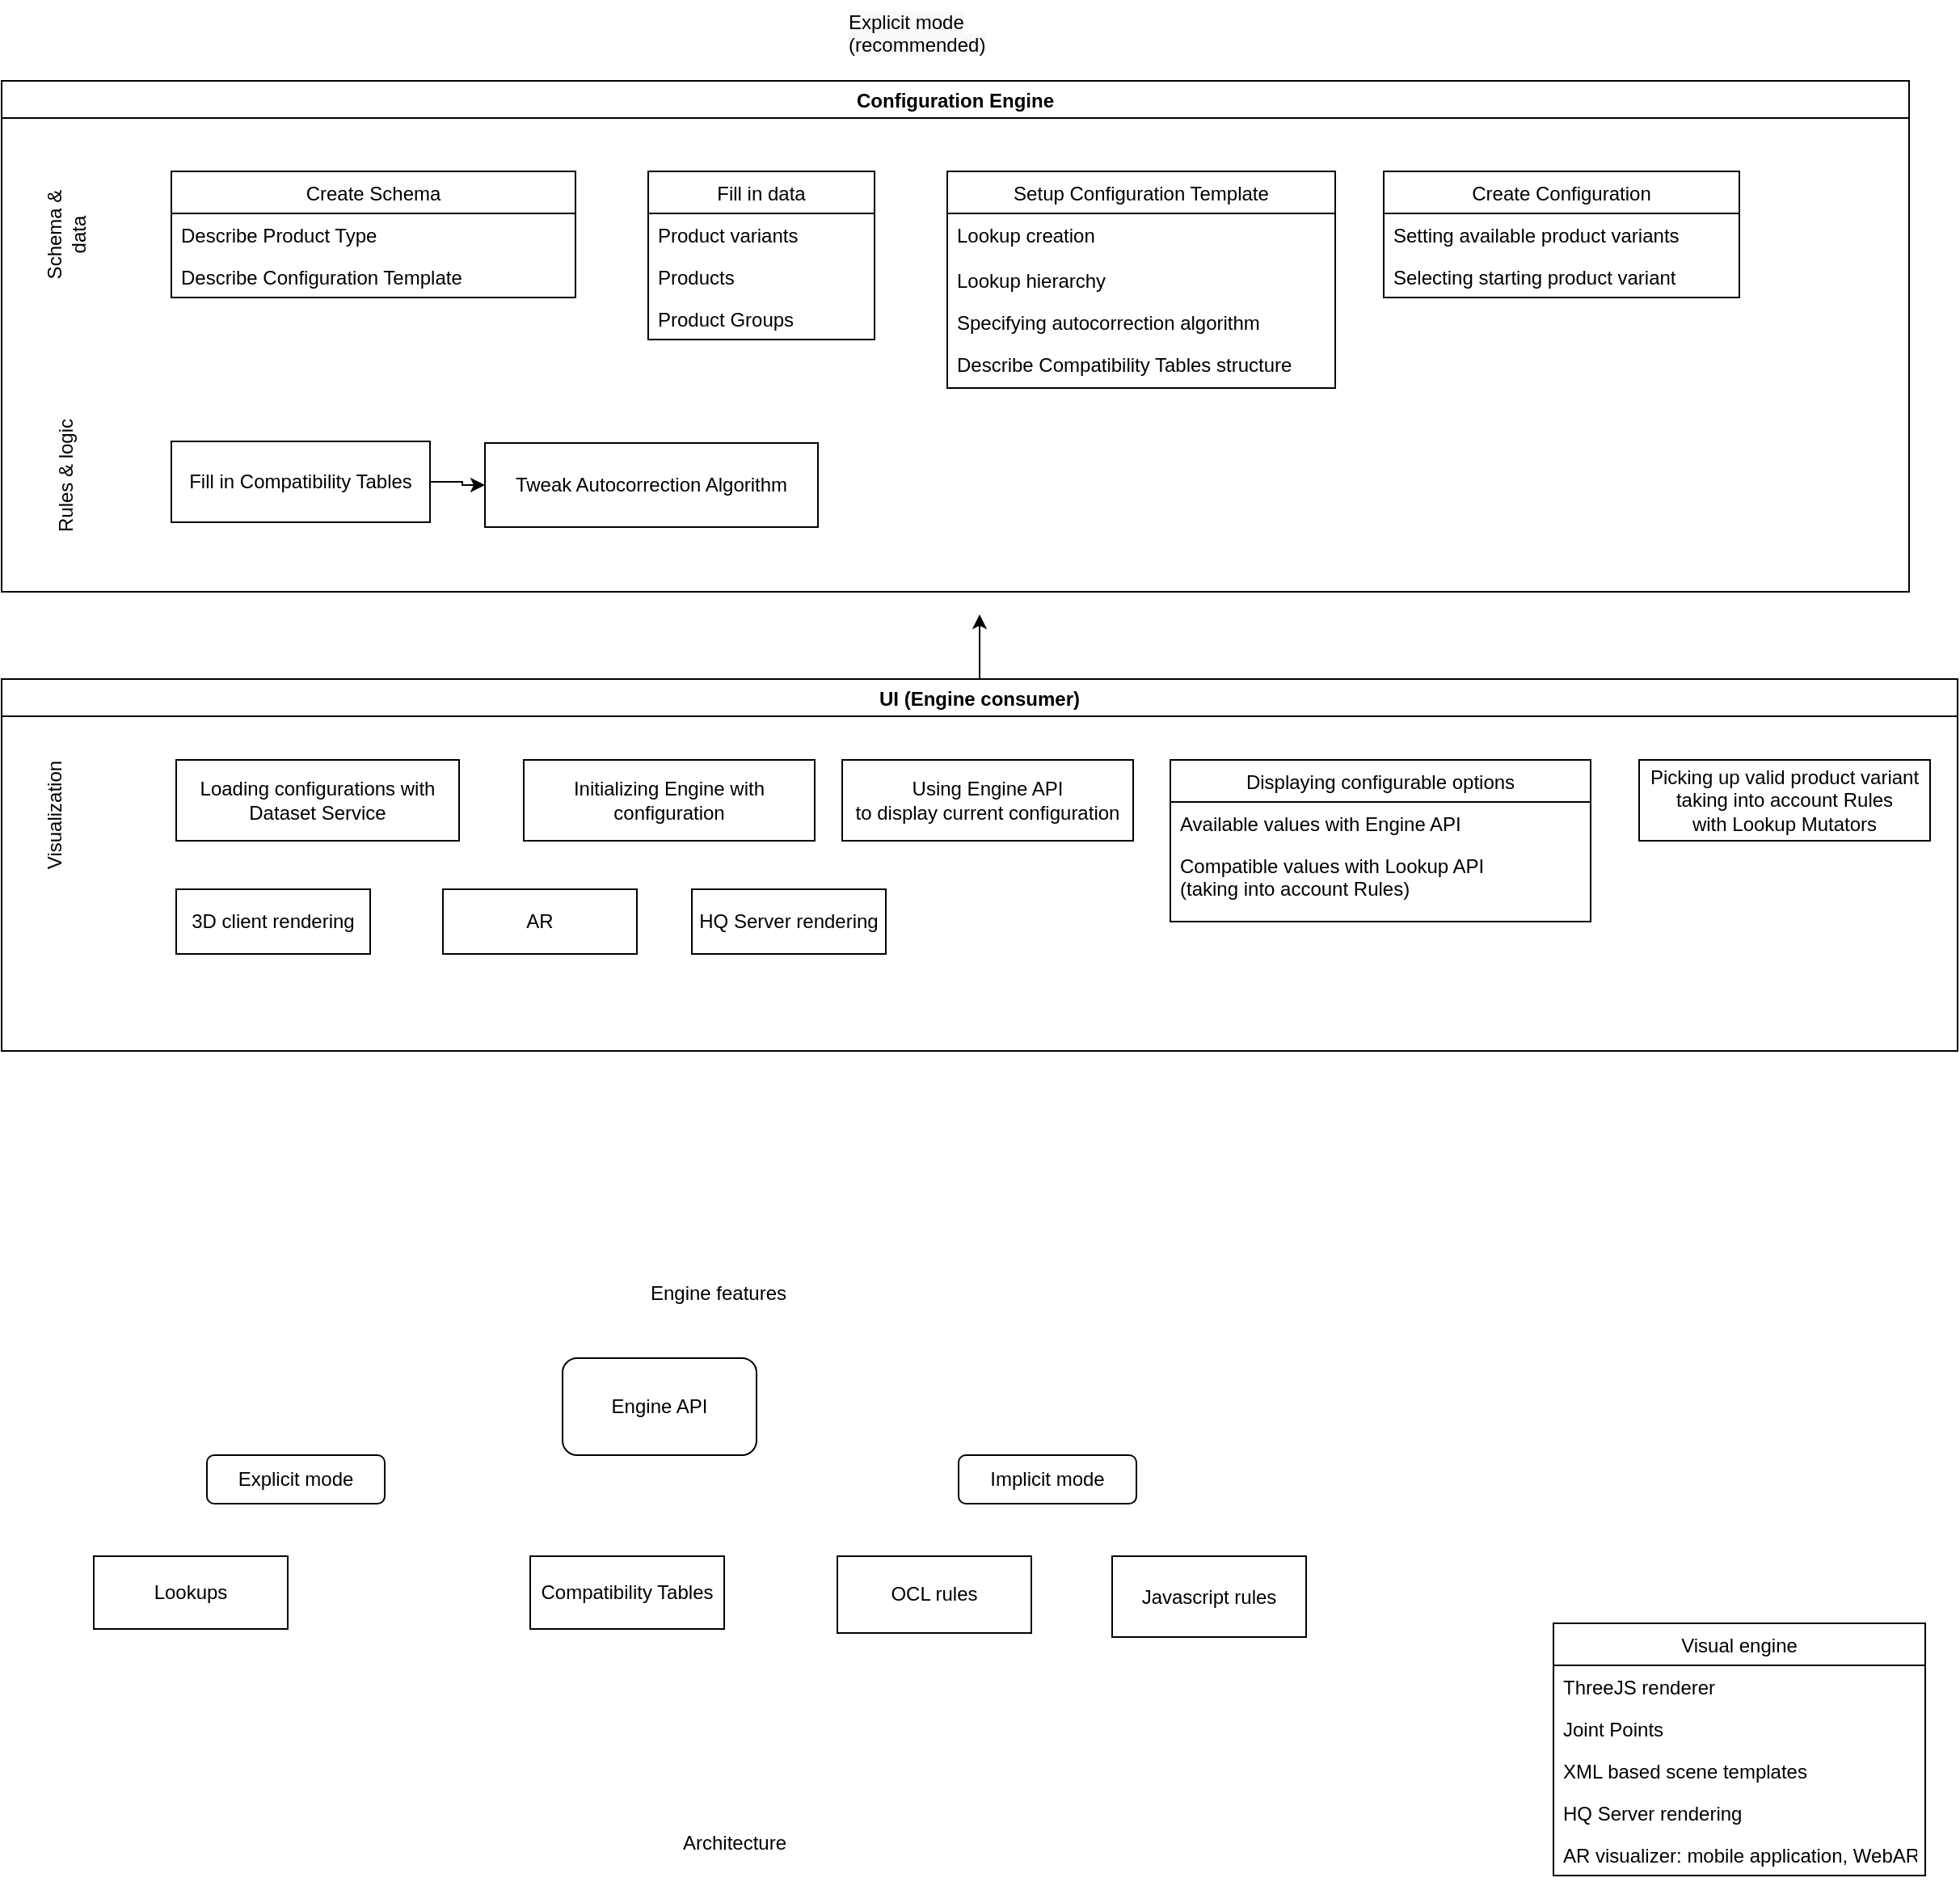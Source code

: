 <mxfile version="15.2.9" type="github">
  <diagram id="C5RBs43oDa-KdzZeNtuy" name="Page-1">
    <mxGraphModel dx="1422" dy="1931" grid="1" gridSize="10" guides="1" tooltips="1" connect="1" arrows="1" fold="1" page="1" pageScale="1" pageWidth="827" pageHeight="1169" math="0" shadow="0">
      <root>
        <mxCell id="WIyWlLk6GJQsqaUBKTNV-0" />
        <mxCell id="WIyWlLk6GJQsqaUBKTNV-1" parent="WIyWlLk6GJQsqaUBKTNV-0" />
        <mxCell id="K-jKVqznmBLDgwKWgukP-27" value="Engine API" style="rounded=1;whiteSpace=wrap;html=1;" vertex="1" parent="WIyWlLk6GJQsqaUBKTNV-1">
          <mxGeometry x="367" y="810" width="120" height="60" as="geometry" />
        </mxCell>
        <mxCell id="K-jKVqznmBLDgwKWgukP-28" value="Explicit mode" style="rounded=1;whiteSpace=wrap;html=1;" vertex="1" parent="WIyWlLk6GJQsqaUBKTNV-1">
          <mxGeometry x="147" y="870" width="110" height="30" as="geometry" />
        </mxCell>
        <mxCell id="K-jKVqznmBLDgwKWgukP-29" value="Implicit mode" style="rounded=1;whiteSpace=wrap;html=1;" vertex="1" parent="WIyWlLk6GJQsqaUBKTNV-1">
          <mxGeometry x="612" y="870" width="110" height="30" as="geometry" />
        </mxCell>
        <mxCell id="K-jKVqznmBLDgwKWgukP-31" value="OCL rules" style="rounded=0;whiteSpace=wrap;html=1;" vertex="1" parent="WIyWlLk6GJQsqaUBKTNV-1">
          <mxGeometry x="537" y="932.5" width="120" height="47.5" as="geometry" />
        </mxCell>
        <mxCell id="K-jKVqznmBLDgwKWgukP-30" value="Compatibility Tables" style="rounded=0;whiteSpace=wrap;html=1;" vertex="1" parent="WIyWlLk6GJQsqaUBKTNV-1">
          <mxGeometry x="347" y="932.5" width="120" height="45" as="geometry" />
        </mxCell>
        <mxCell id="K-jKVqznmBLDgwKWgukP-32" value="Javascript rules" style="rounded=0;whiteSpace=wrap;html=1;" vertex="1" parent="WIyWlLk6GJQsqaUBKTNV-1">
          <mxGeometry x="707" y="932.5" width="120" height="50" as="geometry" />
        </mxCell>
        <mxCell id="K-jKVqznmBLDgwKWgukP-35" value="Lookups" style="rounded=0;whiteSpace=wrap;html=1;" vertex="1" parent="WIyWlLk6GJQsqaUBKTNV-1">
          <mxGeometry x="77" y="932.5" width="120" height="45" as="geometry" />
        </mxCell>
        <mxCell id="K-jKVqznmBLDgwKWgukP-37" value="&lt;span style=&quot;color: rgb(0, 0, 0); font-family: helvetica; font-size: 12px; font-style: normal; font-weight: 400; letter-spacing: normal; text-align: center; text-indent: 0px; text-transform: none; word-spacing: 0px; background-color: rgb(248, 249, 250); display: inline; float: none;&quot;&gt;Explicit mode&lt;/span&gt;&lt;br style=&quot;color: rgb(0, 0, 0); font-family: helvetica; font-size: 12px; font-style: normal; font-weight: 400; letter-spacing: normal; text-align: center; text-indent: 0px; text-transform: none; word-spacing: 0px; background-color: rgb(248, 249, 250);&quot;&gt;&lt;span style=&quot;color: rgb(0, 0, 0); font-family: helvetica; font-size: 12px; font-style: normal; font-weight: 400; letter-spacing: normal; text-align: center; text-indent: 0px; text-transform: none; word-spacing: 0px; background-color: rgb(248, 249, 250); display: inline; float: none;&quot;&gt;(recommended)&lt;/span&gt;" style="text;whiteSpace=wrap;html=1;" vertex="1" parent="WIyWlLk6GJQsqaUBKTNV-1">
          <mxGeometry x="542" y="-30" width="110" height="40" as="geometry" />
        </mxCell>
        <mxCell id="K-jKVqznmBLDgwKWgukP-60" value="Configuration Engine" style="swimlane;" vertex="1" parent="WIyWlLk6GJQsqaUBKTNV-1">
          <mxGeometry x="20" y="20" width="1180" height="316" as="geometry" />
        </mxCell>
        <mxCell id="K-jKVqznmBLDgwKWgukP-9" value="Setup Configuration Template" style="swimlane;fontStyle=0;childLayout=stackLayout;horizontal=1;startSize=26;horizontalStack=0;resizeParent=1;resizeParentMax=0;resizeLast=0;collapsible=1;marginBottom=0;" vertex="1" parent="K-jKVqznmBLDgwKWgukP-60">
          <mxGeometry x="585" y="56" width="240" height="134" as="geometry" />
        </mxCell>
        <mxCell id="K-jKVqznmBLDgwKWgukP-26" value="Lookup creation" style="text;strokeColor=none;fillColor=none;align=left;verticalAlign=top;spacingLeft=4;spacingRight=4;overflow=hidden;rotatable=0;points=[[0,0.5],[1,0.5]];portConstraint=eastwest;" vertex="1" parent="K-jKVqznmBLDgwKWgukP-9">
          <mxGeometry y="26" width="240" height="28" as="geometry" />
        </mxCell>
        <mxCell id="K-jKVqznmBLDgwKWgukP-10" value="Lookup hierarchy" style="text;strokeColor=none;fillColor=none;align=left;verticalAlign=top;spacingLeft=4;spacingRight=4;overflow=hidden;rotatable=0;points=[[0,0.5],[1,0.5]];portConstraint=eastwest;" vertex="1" parent="K-jKVqznmBLDgwKWgukP-9">
          <mxGeometry y="54" width="240" height="26" as="geometry" />
        </mxCell>
        <mxCell id="K-jKVqznmBLDgwKWgukP-11" value="Specifying autocorrection algorithm" style="text;strokeColor=none;fillColor=none;align=left;verticalAlign=top;spacingLeft=4;spacingRight=4;overflow=hidden;rotatable=0;points=[[0,0.5],[1,0.5]];portConstraint=eastwest;" vertex="1" parent="K-jKVqznmBLDgwKWgukP-9">
          <mxGeometry y="80" width="240" height="26" as="geometry" />
        </mxCell>
        <mxCell id="K-jKVqznmBLDgwKWgukP-4" value="Describe Compatibility Tables structure" style="text;strokeColor=none;fillColor=none;align=left;verticalAlign=top;spacingLeft=4;spacingRight=4;overflow=hidden;rotatable=0;points=[[0,0.5],[1,0.5]];portConstraint=eastwest;" vertex="1" parent="K-jKVqznmBLDgwKWgukP-9">
          <mxGeometry y="106" width="240" height="28" as="geometry" />
        </mxCell>
        <mxCell id="K-jKVqznmBLDgwKWgukP-21" value="Create Configuration" style="swimlane;fontStyle=0;childLayout=stackLayout;horizontal=1;startSize=26;horizontalStack=0;resizeParent=1;resizeParentMax=0;resizeLast=0;collapsible=1;marginBottom=0;" vertex="1" parent="K-jKVqznmBLDgwKWgukP-60">
          <mxGeometry x="855" y="56" width="220" height="78" as="geometry" />
        </mxCell>
        <mxCell id="K-jKVqznmBLDgwKWgukP-22" value="Setting available product variants" style="text;strokeColor=none;fillColor=none;align=left;verticalAlign=top;spacingLeft=4;spacingRight=4;overflow=hidden;rotatable=0;points=[[0,0.5],[1,0.5]];portConstraint=eastwest;" vertex="1" parent="K-jKVqznmBLDgwKWgukP-21">
          <mxGeometry y="26" width="220" height="26" as="geometry" />
        </mxCell>
        <mxCell id="K-jKVqznmBLDgwKWgukP-23" value="Selecting starting product variant" style="text;strokeColor=none;fillColor=none;align=left;verticalAlign=top;spacingLeft=4;spacingRight=4;overflow=hidden;rotatable=0;points=[[0,0.5],[1,0.5]];portConstraint=eastwest;" vertex="1" parent="K-jKVqznmBLDgwKWgukP-21">
          <mxGeometry y="52" width="220" height="26" as="geometry" />
        </mxCell>
        <mxCell id="K-jKVqznmBLDgwKWgukP-5" value="Fill in data" style="swimlane;fontStyle=0;childLayout=stackLayout;horizontal=1;startSize=26;horizontalStack=0;resizeParent=1;resizeParentMax=0;resizeLast=0;collapsible=1;marginBottom=0;" vertex="1" parent="K-jKVqznmBLDgwKWgukP-60">
          <mxGeometry x="400" y="56" width="140" height="104" as="geometry" />
        </mxCell>
        <mxCell id="K-jKVqznmBLDgwKWgukP-6" value="Product variants" style="text;strokeColor=none;fillColor=none;align=left;verticalAlign=top;spacingLeft=4;spacingRight=4;overflow=hidden;rotatable=0;points=[[0,0.5],[1,0.5]];portConstraint=eastwest;" vertex="1" parent="K-jKVqznmBLDgwKWgukP-5">
          <mxGeometry y="26" width="140" height="26" as="geometry" />
        </mxCell>
        <mxCell id="K-jKVqznmBLDgwKWgukP-7" value="Products" style="text;strokeColor=none;fillColor=none;align=left;verticalAlign=top;spacingLeft=4;spacingRight=4;overflow=hidden;rotatable=0;points=[[0,0.5],[1,0.5]];portConstraint=eastwest;" vertex="1" parent="K-jKVqznmBLDgwKWgukP-5">
          <mxGeometry y="52" width="140" height="26" as="geometry" />
        </mxCell>
        <mxCell id="K-jKVqznmBLDgwKWgukP-8" value="Product Groups" style="text;strokeColor=none;fillColor=none;align=left;verticalAlign=top;spacingLeft=4;spacingRight=4;overflow=hidden;rotatable=0;points=[[0,0.5],[1,0.5]];portConstraint=eastwest;" vertex="1" parent="K-jKVqznmBLDgwKWgukP-5">
          <mxGeometry y="78" width="140" height="26" as="geometry" />
        </mxCell>
        <mxCell id="K-jKVqznmBLDgwKWgukP-1" value="Create Schema" style="swimlane;fontStyle=0;childLayout=stackLayout;horizontal=1;startSize=26;horizontalStack=0;resizeParent=1;resizeParentMax=0;resizeLast=0;collapsible=1;marginBottom=0;" vertex="1" parent="K-jKVqznmBLDgwKWgukP-60">
          <mxGeometry x="105" y="56" width="250" height="78" as="geometry" />
        </mxCell>
        <mxCell id="K-jKVqznmBLDgwKWgukP-2" value="Describe Product Type " style="text;strokeColor=none;fillColor=none;align=left;verticalAlign=top;spacingLeft=4;spacingRight=4;overflow=hidden;rotatable=0;points=[[0,0.5],[1,0.5]];portConstraint=eastwest;" vertex="1" parent="K-jKVqznmBLDgwKWgukP-1">
          <mxGeometry y="26" width="250" height="26" as="geometry" />
        </mxCell>
        <mxCell id="K-jKVqznmBLDgwKWgukP-88" value="Describe Configuration Template" style="text;strokeColor=none;fillColor=none;align=left;verticalAlign=top;spacingLeft=4;spacingRight=4;overflow=hidden;rotatable=0;points=[[0,0.5],[1,0.5]];portConstraint=eastwest;" vertex="1" parent="K-jKVqznmBLDgwKWgukP-1">
          <mxGeometry y="52" width="250" height="26" as="geometry" />
        </mxCell>
        <mxCell id="K-jKVqznmBLDgwKWgukP-74" value="" style="edgeStyle=orthogonalEdgeStyle;rounded=0;orthogonalLoop=1;jettySize=auto;html=1;" edge="1" parent="K-jKVqznmBLDgwKWgukP-60" source="K-jKVqznmBLDgwKWgukP-41" target="K-jKVqznmBLDgwKWgukP-42">
          <mxGeometry relative="1" as="geometry" />
        </mxCell>
        <mxCell id="K-jKVqznmBLDgwKWgukP-41" value="Fill in Compatibility Tables" style="rounded=0;whiteSpace=wrap;html=1;" vertex="1" parent="K-jKVqznmBLDgwKWgukP-60">
          <mxGeometry x="105" y="223" width="160" height="50" as="geometry" />
        </mxCell>
        <mxCell id="K-jKVqznmBLDgwKWgukP-42" value="Tweak Autocorrection Algorithm" style="rounded=0;whiteSpace=wrap;html=1;" vertex="1" parent="K-jKVqznmBLDgwKWgukP-60">
          <mxGeometry x="299" y="224" width="206" height="52" as="geometry" />
        </mxCell>
        <mxCell id="K-jKVqznmBLDgwKWgukP-38" value="Schema &amp;amp; data" style="text;html=1;strokeColor=none;fillColor=none;align=center;verticalAlign=middle;whiteSpace=wrap;rounded=0;rotation=-90;" vertex="1" parent="K-jKVqznmBLDgwKWgukP-60">
          <mxGeometry y="71" width="80" height="48" as="geometry" />
        </mxCell>
        <mxCell id="K-jKVqznmBLDgwKWgukP-39" value="Rules &amp;amp; logic" style="text;html=1;strokeColor=none;fillColor=none;align=center;verticalAlign=middle;whiteSpace=wrap;rounded=0;rotation=-90;" vertex="1" parent="K-jKVqznmBLDgwKWgukP-60">
          <mxGeometry y="220" width="80" height="48" as="geometry" />
        </mxCell>
        <mxCell id="K-jKVqznmBLDgwKWgukP-64" style="edgeStyle=orthogonalEdgeStyle;rounded=0;orthogonalLoop=1;jettySize=auto;html=1;exitX=0.5;exitY=0;exitDx=0;exitDy=0;" edge="1" parent="WIyWlLk6GJQsqaUBKTNV-1" source="K-jKVqznmBLDgwKWgukP-63">
          <mxGeometry relative="1" as="geometry">
            <mxPoint x="625" y="350" as="targetPoint" />
          </mxGeometry>
        </mxCell>
        <mxCell id="K-jKVqznmBLDgwKWgukP-63" value="UI (Engine consumer)" style="swimlane;" vertex="1" parent="WIyWlLk6GJQsqaUBKTNV-1">
          <mxGeometry x="20" y="390" width="1210" height="230" as="geometry" />
        </mxCell>
        <mxCell id="K-jKVqznmBLDgwKWgukP-40" value="Visualization" style="text;html=1;strokeColor=none;fillColor=none;align=center;verticalAlign=middle;whiteSpace=wrap;rounded=0;rotation=-90;" vertex="1" parent="K-jKVqznmBLDgwKWgukP-63">
          <mxGeometry x="-7" y="60" width="80" height="48" as="geometry" />
        </mxCell>
        <mxCell id="K-jKVqznmBLDgwKWgukP-43" value="Initializing Engine with configuration" style="rounded=0;whiteSpace=wrap;html=1;" vertex="1" parent="K-jKVqznmBLDgwKWgukP-63">
          <mxGeometry x="323" y="50" width="180" height="50" as="geometry" />
        </mxCell>
        <mxCell id="K-jKVqznmBLDgwKWgukP-48" value="Loading configurations with Dataset Service" style="rounded=0;whiteSpace=wrap;html=1;" vertex="1" parent="K-jKVqznmBLDgwKWgukP-63">
          <mxGeometry x="108" y="50" width="175" height="50" as="geometry" />
        </mxCell>
        <mxCell id="K-jKVqznmBLDgwKWgukP-49" value="Using Engine API&lt;br&gt;to display current configuration" style="rounded=0;whiteSpace=wrap;html=1;" vertex="1" parent="K-jKVqznmBLDgwKWgukP-63">
          <mxGeometry x="520" y="50" width="180" height="50" as="geometry" />
        </mxCell>
        <mxCell id="K-jKVqznmBLDgwKWgukP-51" value="Picking up valid product variant&lt;br&gt;taking into account Rules&lt;br&gt;with Lookup Mutators" style="rounded=0;whiteSpace=wrap;html=1;" vertex="1" parent="K-jKVqznmBLDgwKWgukP-63">
          <mxGeometry x="1013" y="50" width="180" height="50" as="geometry" />
        </mxCell>
        <mxCell id="K-jKVqznmBLDgwKWgukP-52" value="Displaying configurable options" style="swimlane;fontStyle=0;childLayout=stackLayout;horizontal=1;startSize=26;horizontalStack=0;resizeParent=1;resizeParentMax=0;resizeLast=0;collapsible=1;marginBottom=0;" vertex="1" parent="K-jKVqznmBLDgwKWgukP-63">
          <mxGeometry x="723" y="50" width="260" height="100" as="geometry" />
        </mxCell>
        <mxCell id="K-jKVqznmBLDgwKWgukP-53" value="Available values with Engine API" style="text;strokeColor=none;fillColor=none;align=left;verticalAlign=top;spacingLeft=4;spacingRight=4;overflow=hidden;rotatable=0;points=[[0,0.5],[1,0.5]];portConstraint=eastwest;" vertex="1" parent="K-jKVqznmBLDgwKWgukP-52">
          <mxGeometry y="26" width="260" height="26" as="geometry" />
        </mxCell>
        <mxCell id="K-jKVqznmBLDgwKWgukP-54" value="Compatible values with Lookup API &#xa;(taking into account Rules)&#xa;" style="text;strokeColor=none;fillColor=none;align=left;verticalAlign=top;spacingLeft=4;spacingRight=4;overflow=hidden;rotatable=0;points=[[0,0.5],[1,0.5]];portConstraint=eastwest;" vertex="1" parent="K-jKVqznmBLDgwKWgukP-52">
          <mxGeometry y="52" width="260" height="48" as="geometry" />
        </mxCell>
        <mxCell id="K-jKVqznmBLDgwKWgukP-57" value="3D client rendering" style="rounded=0;whiteSpace=wrap;html=1;" vertex="1" parent="K-jKVqznmBLDgwKWgukP-63">
          <mxGeometry x="108" y="130" width="120" height="40" as="geometry" />
        </mxCell>
        <mxCell id="K-jKVqznmBLDgwKWgukP-58" value="HQ Server rendering" style="rounded=0;whiteSpace=wrap;html=1;" vertex="1" parent="K-jKVqznmBLDgwKWgukP-63">
          <mxGeometry x="427" y="130" width="120" height="40" as="geometry" />
        </mxCell>
        <mxCell id="K-jKVqznmBLDgwKWgukP-59" value="AR&lt;br&gt;" style="rounded=0;whiteSpace=wrap;html=1;" vertex="1" parent="K-jKVqznmBLDgwKWgukP-63">
          <mxGeometry x="273" y="130" width="120" height="40" as="geometry" />
        </mxCell>
        <mxCell id="K-jKVqznmBLDgwKWgukP-76" value="Engine features" style="text;html=1;strokeColor=none;fillColor=none;align=center;verticalAlign=middle;whiteSpace=wrap;rounded=0;" vertex="1" parent="WIyWlLk6GJQsqaUBKTNV-1">
          <mxGeometry x="387" y="750" width="153" height="40" as="geometry" />
        </mxCell>
        <mxCell id="K-jKVqznmBLDgwKWgukP-78" value="Architecture" style="text;html=1;strokeColor=none;fillColor=none;align=center;verticalAlign=middle;whiteSpace=wrap;rounded=0;" vertex="1" parent="WIyWlLk6GJQsqaUBKTNV-1">
          <mxGeometry x="397" y="1090" width="153" height="40" as="geometry" />
        </mxCell>
        <mxCell id="K-jKVqznmBLDgwKWgukP-80" value="Visual engine" style="swimlane;fontStyle=0;childLayout=stackLayout;horizontal=1;startSize=26;horizontalStack=0;resizeParent=1;resizeParentMax=0;resizeLast=0;collapsible=1;marginBottom=0;" vertex="1" parent="WIyWlLk6GJQsqaUBKTNV-1">
          <mxGeometry x="980" y="974" width="230" height="156" as="geometry" />
        </mxCell>
        <mxCell id="K-jKVqznmBLDgwKWgukP-81" value="ThreeJS renderer" style="text;strokeColor=none;fillColor=none;align=left;verticalAlign=top;spacingLeft=4;spacingRight=4;overflow=hidden;rotatable=0;points=[[0,0.5],[1,0.5]];portConstraint=eastwest;" vertex="1" parent="K-jKVqznmBLDgwKWgukP-80">
          <mxGeometry y="26" width="230" height="26" as="geometry" />
        </mxCell>
        <mxCell id="K-jKVqznmBLDgwKWgukP-82" value="Joint Points" style="text;strokeColor=none;fillColor=none;align=left;verticalAlign=top;spacingLeft=4;spacingRight=4;overflow=hidden;rotatable=0;points=[[0,0.5],[1,0.5]];portConstraint=eastwest;" vertex="1" parent="K-jKVqznmBLDgwKWgukP-80">
          <mxGeometry y="52" width="230" height="26" as="geometry" />
        </mxCell>
        <mxCell id="K-jKVqznmBLDgwKWgukP-83" value="XML based scene templates&#xa;" style="text;strokeColor=none;fillColor=none;align=left;verticalAlign=top;spacingLeft=4;spacingRight=4;overflow=hidden;rotatable=0;points=[[0,0.5],[1,0.5]];portConstraint=eastwest;" vertex="1" parent="K-jKVqznmBLDgwKWgukP-80">
          <mxGeometry y="78" width="230" height="26" as="geometry" />
        </mxCell>
        <mxCell id="K-jKVqznmBLDgwKWgukP-84" value="HQ Server rendering" style="text;strokeColor=none;fillColor=none;align=left;verticalAlign=top;spacingLeft=4;spacingRight=4;overflow=hidden;rotatable=0;points=[[0,0.5],[1,0.5]];portConstraint=eastwest;" vertex="1" parent="K-jKVqznmBLDgwKWgukP-80">
          <mxGeometry y="104" width="230" height="26" as="geometry" />
        </mxCell>
        <mxCell id="K-jKVqznmBLDgwKWgukP-85" value="AR visualizer: mobile application, WebAR&#xa;" style="text;strokeColor=none;fillColor=none;align=left;verticalAlign=top;spacingLeft=4;spacingRight=4;overflow=hidden;rotatable=0;points=[[0,0.5],[1,0.5]];portConstraint=eastwest;" vertex="1" parent="K-jKVqznmBLDgwKWgukP-80">
          <mxGeometry y="130" width="230" height="26" as="geometry" />
        </mxCell>
      </root>
    </mxGraphModel>
  </diagram>
</mxfile>
